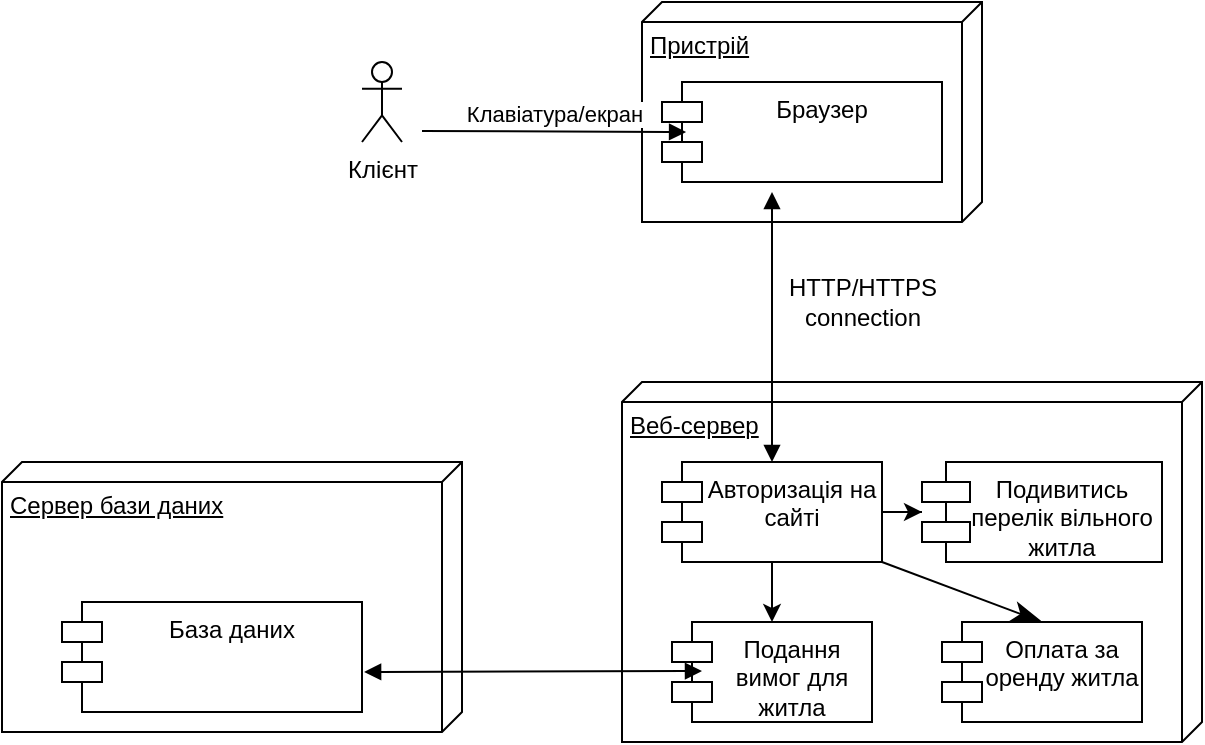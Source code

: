 <mxfile version="21.3.5" type="device">
  <diagram name="Страница 1" id="LkF_jfgzLN6KNd4ZiFo_">
    <mxGraphModel dx="2261" dy="834" grid="1" gridSize="10" guides="1" tooltips="1" connect="1" arrows="1" fold="1" page="1" pageScale="1" pageWidth="827" pageHeight="1169" math="0" shadow="0">
      <root>
        <mxCell id="0" />
        <mxCell id="1" parent="0" />
        <mxCell id="5kZ0wjec15lwXwVyW9Nn-5" value="Клієнт" style="shape=umlActor;verticalLabelPosition=bottom;verticalAlign=top;html=1;" vertex="1" parent="1">
          <mxGeometry x="60" y="210" width="20" height="40" as="geometry" />
        </mxCell>
        <mxCell id="5kZ0wjec15lwXwVyW9Nn-6" value="Пристрій" style="verticalAlign=top;align=left;spacingTop=8;spacingLeft=2;spacingRight=12;shape=cube;size=10;direction=south;fontStyle=4;html=1;whiteSpace=wrap;" vertex="1" parent="1">
          <mxGeometry x="200" y="180" width="170" height="110" as="geometry" />
        </mxCell>
        <mxCell id="5kZ0wjec15lwXwVyW9Nn-7" value="Браузер" style="shape=module;align=left;spacingLeft=20;align=center;verticalAlign=top;whiteSpace=wrap;html=1;" vertex="1" parent="1">
          <mxGeometry x="210" y="220" width="140" height="50" as="geometry" />
        </mxCell>
        <mxCell id="5kZ0wjec15lwXwVyW9Nn-8" value="Клавіатура/екран" style="html=1;verticalAlign=bottom;endArrow=block;edgeStyle=elbowEdgeStyle;elbow=vertical;curved=0;rounded=0;entryX=0.086;entryY=0.5;entryDx=0;entryDy=0;entryPerimeter=0;" edge="1" parent="1" target="5kZ0wjec15lwXwVyW9Nn-7">
          <mxGeometry width="80" relative="1" as="geometry">
            <mxPoint x="90" y="244.5" as="sourcePoint" />
            <mxPoint x="170" y="244.5" as="targetPoint" />
          </mxGeometry>
        </mxCell>
        <mxCell id="5kZ0wjec15lwXwVyW9Nn-9" value="Веб-сервер" style="verticalAlign=top;align=left;spacingTop=8;spacingLeft=2;spacingRight=12;shape=cube;size=10;direction=south;fontStyle=4;html=1;whiteSpace=wrap;" vertex="1" parent="1">
          <mxGeometry x="190" y="370" width="290" height="180" as="geometry" />
        </mxCell>
        <mxCell id="5kZ0wjec15lwXwVyW9Nn-15" value="" style="edgeStyle=orthogonalEdgeStyle;rounded=0;orthogonalLoop=1;jettySize=auto;html=1;" edge="1" parent="1" source="5kZ0wjec15lwXwVyW9Nn-10" target="5kZ0wjec15lwXwVyW9Nn-12">
          <mxGeometry relative="1" as="geometry" />
        </mxCell>
        <mxCell id="5kZ0wjec15lwXwVyW9Nn-16" value="" style="edgeStyle=orthogonalEdgeStyle;rounded=0;orthogonalLoop=1;jettySize=auto;html=1;" edge="1" parent="1" source="5kZ0wjec15lwXwVyW9Nn-10" target="5kZ0wjec15lwXwVyW9Nn-13">
          <mxGeometry relative="1" as="geometry" />
        </mxCell>
        <mxCell id="5kZ0wjec15lwXwVyW9Nn-10" value="Авторизація на сайті" style="shape=module;align=left;spacingLeft=20;align=center;verticalAlign=top;whiteSpace=wrap;html=1;" vertex="1" parent="1">
          <mxGeometry x="210" y="410" width="110" height="50" as="geometry" />
        </mxCell>
        <mxCell id="5kZ0wjec15lwXwVyW9Nn-11" value="" style="endArrow=block;startArrow=block;endFill=1;startFill=1;html=1;rounded=0;" edge="1" parent="1" target="5kZ0wjec15lwXwVyW9Nn-10">
          <mxGeometry width="160" relative="1" as="geometry">
            <mxPoint x="265" y="275" as="sourcePoint" />
            <mxPoint x="490" y="380" as="targetPoint" />
          </mxGeometry>
        </mxCell>
        <mxCell id="5kZ0wjec15lwXwVyW9Nn-12" value="Подання вимог для житла" style="shape=module;align=left;spacingLeft=20;align=center;verticalAlign=top;whiteSpace=wrap;html=1;" vertex="1" parent="1">
          <mxGeometry x="215" y="490" width="100" height="50" as="geometry" />
        </mxCell>
        <mxCell id="5kZ0wjec15lwXwVyW9Nn-13" value="Подивитись перелік вільного житла" style="shape=module;align=left;spacingLeft=20;align=center;verticalAlign=top;whiteSpace=wrap;html=1;jettyWidth=24;jettyHeight=10;" vertex="1" parent="1">
          <mxGeometry x="340" y="410" width="120" height="50" as="geometry" />
        </mxCell>
        <mxCell id="5kZ0wjec15lwXwVyW9Nn-17" value="Оплата за оренду житла" style="shape=module;align=left;spacingLeft=20;align=center;verticalAlign=top;whiteSpace=wrap;html=1;" vertex="1" parent="1">
          <mxGeometry x="350" y="490" width="100" height="50" as="geometry" />
        </mxCell>
        <mxCell id="5kZ0wjec15lwXwVyW9Nn-19" value="" style="endArrow=classicThin;endFill=1;endSize=12;html=1;rounded=0;exitX=1;exitY=1;exitDx=0;exitDy=0;entryX=0.5;entryY=0;entryDx=0;entryDy=0;" edge="1" parent="1" source="5kZ0wjec15lwXwVyW9Nn-10" target="5kZ0wjec15lwXwVyW9Nn-17">
          <mxGeometry width="160" relative="1" as="geometry">
            <mxPoint x="310" y="590" as="sourcePoint" />
            <mxPoint x="470" y="590" as="targetPoint" />
          </mxGeometry>
        </mxCell>
        <mxCell id="5kZ0wjec15lwXwVyW9Nn-20" value="Сервер бази даних" style="verticalAlign=top;align=left;spacingTop=8;spacingLeft=2;spacingRight=12;shape=cube;size=10;direction=south;fontStyle=4;html=1;whiteSpace=wrap;" vertex="1" parent="1">
          <mxGeometry x="-120" y="410" width="230" height="135" as="geometry" />
        </mxCell>
        <mxCell id="5kZ0wjec15lwXwVyW9Nn-21" value="HTTP/HTTPS &lt;br&gt;connection" style="text;html=1;align=center;verticalAlign=middle;resizable=0;points=[];autosize=1;strokeColor=none;fillColor=none;" vertex="1" parent="1">
          <mxGeometry x="260" y="310" width="100" height="40" as="geometry" />
        </mxCell>
        <mxCell id="5kZ0wjec15lwXwVyW9Nn-22" value="База даних" style="shape=module;align=left;spacingLeft=20;align=center;verticalAlign=top;whiteSpace=wrap;html=1;" vertex="1" parent="1">
          <mxGeometry x="-90" y="480" width="150" height="55" as="geometry" />
        </mxCell>
        <mxCell id="5kZ0wjec15lwXwVyW9Nn-24" value="" style="endArrow=block;startArrow=block;endFill=1;startFill=1;html=1;rounded=0;entryX=0.15;entryY=0.49;entryDx=0;entryDy=0;entryPerimeter=0;exitX=1.007;exitY=0.636;exitDx=0;exitDy=0;exitPerimeter=0;" edge="1" parent="1" source="5kZ0wjec15lwXwVyW9Nn-22" target="5kZ0wjec15lwXwVyW9Nn-12">
          <mxGeometry width="160" relative="1" as="geometry">
            <mxPoint x="60" y="514.5" as="sourcePoint" />
            <mxPoint x="220" y="514.5" as="targetPoint" />
          </mxGeometry>
        </mxCell>
      </root>
    </mxGraphModel>
  </diagram>
</mxfile>
